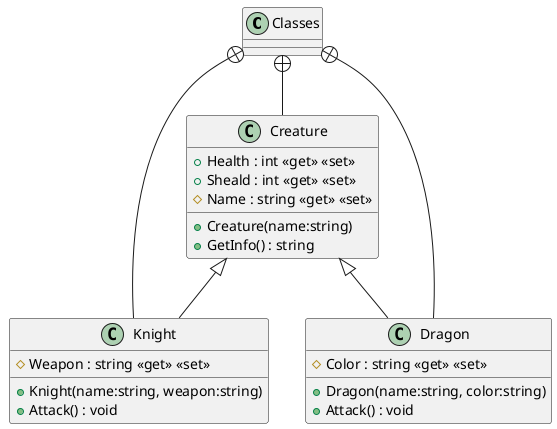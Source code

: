 @startuml
class Classes {
}
class Creature {
    + Health : int <<get>> <<set>>
    + Sheald : int <<get>> <<set>>
    # Name : string <<get>> <<set>>
    + Creature(name:string)
    + GetInfo() : string
}
class Knight {
    # Weapon : string <<get>> <<set>>
    + Knight(name:string, weapon:string)
    + Attack() : void
}
class Dragon {
    # Color : string <<get>> <<set>>
    + Dragon(name:string, color:string)
    + Attack() : void
}
Classes +-- Creature
Classes +-- Knight
Creature <|-- Knight
Classes +-- Dragon
Creature <|-- Dragon
@enduml
